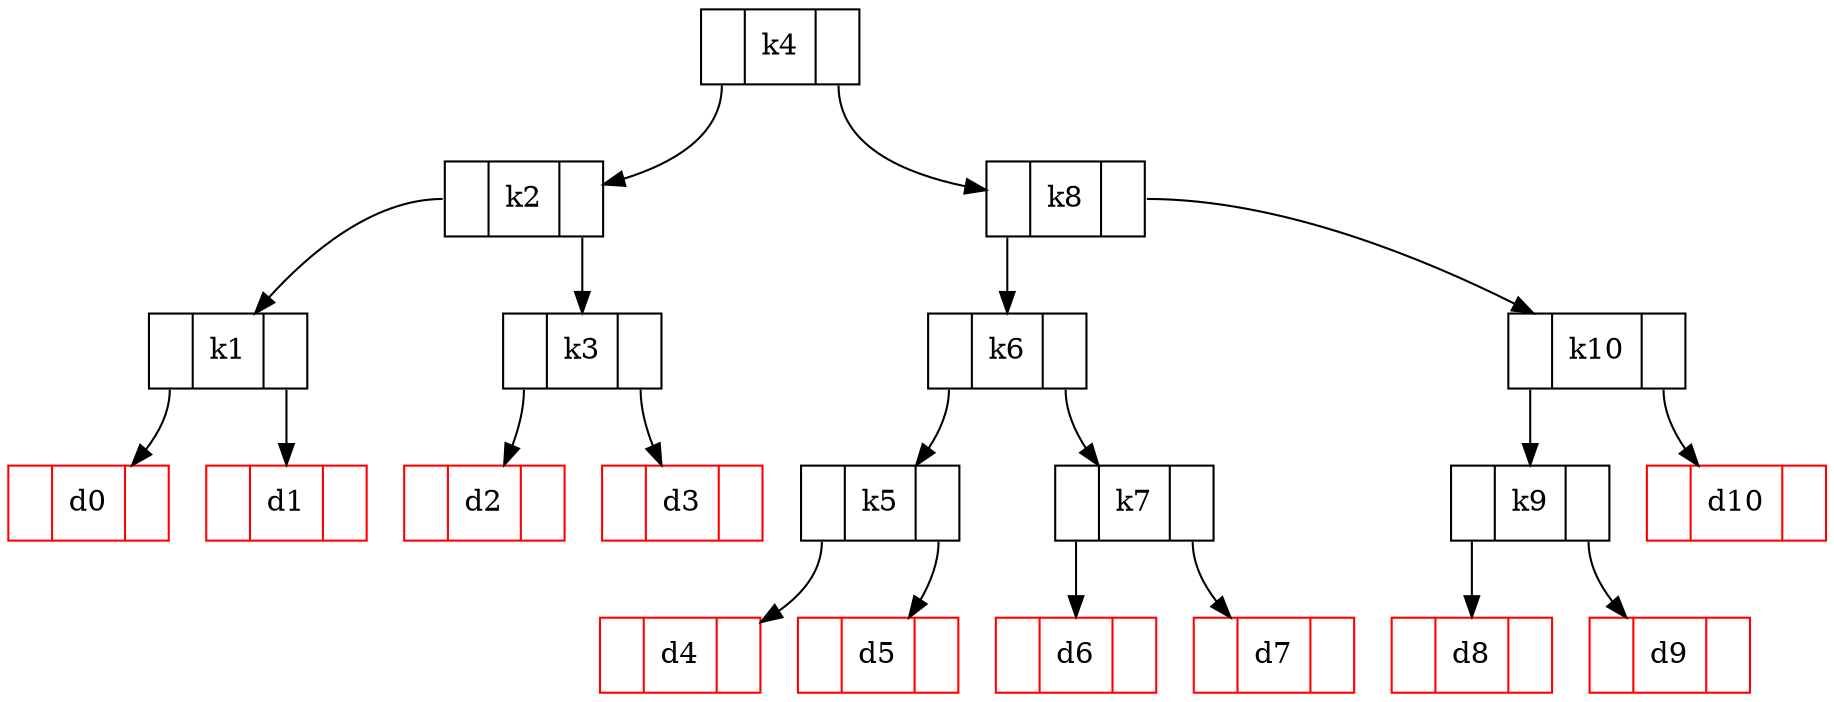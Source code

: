 digraph {
	node [shape = record];
	0 [label = "<0>  |<1>k4|<2>  "];
	0: 0 -> 1;
	1 [label = "<0>  |<1>k2|<2>  "];
	1: 0 -> 2;
	2 [label = "<0>  |<1>k1|<2>  "];
	2: 0 -> 3;
	3 [label = "<0>  |<1>d0|<2>  ",color=Red];
	2: 2 -> 4;
	4 [label = "<0>  |<1>d1|<2>  ",color=Red];
	1: 2 -> 5;
	5 [label = "<0>  |<1>k3|<2>  "];
	5: 0 -> 6;
	6 [label = "<0>  |<1>d2|<2>  ",color=Red];
	5: 2 -> 7;
	7 [label = "<0>  |<1>d3|<2>  ",color=Red];
	0: 2 -> 8;
	8 [label = "<0>  |<1>k8|<2>  "];
	8: 0 -> 9;
	9 [label = "<0>  |<1>k6|<2>  "];
	9: 0 -> 10;
	10 [label = "<0>  |<1>k5|<2>  "];
	10: 0 -> 11;
	11 [label = "<0>  |<1>d4|<2>  ",color=Red];
	10: 2 -> 12;
	12 [label = "<0>  |<1>d5|<2>  ",color=Red];
	9: 2 -> 13;
	13 [label = "<0>  |<1>k7|<2>  "];
	13: 0 -> 14;
	14 [label = "<0>  |<1>d6|<2>  ",color=Red];
	13: 2 -> 15;
	15 [label = "<0>  |<1>d7|<2>  ",color=Red];
	8: 2 -> 16;
	16 [label = "<0>  |<1>k10|<2>  "];
	16: 0 -> 17;
	17 [label = "<0>  |<1>k9|<2>  "];
	17: 0 -> 18;
	18 [label = "<0>  |<1>d8|<2>  ",color=Red];
	17: 2 -> 19;
	19 [label = "<0>  |<1>d9|<2>  ",color=Red];
	16: 2 -> 20;
	20 [label = "<0>  |<1>d10|<2>  ",color=Red];
}
